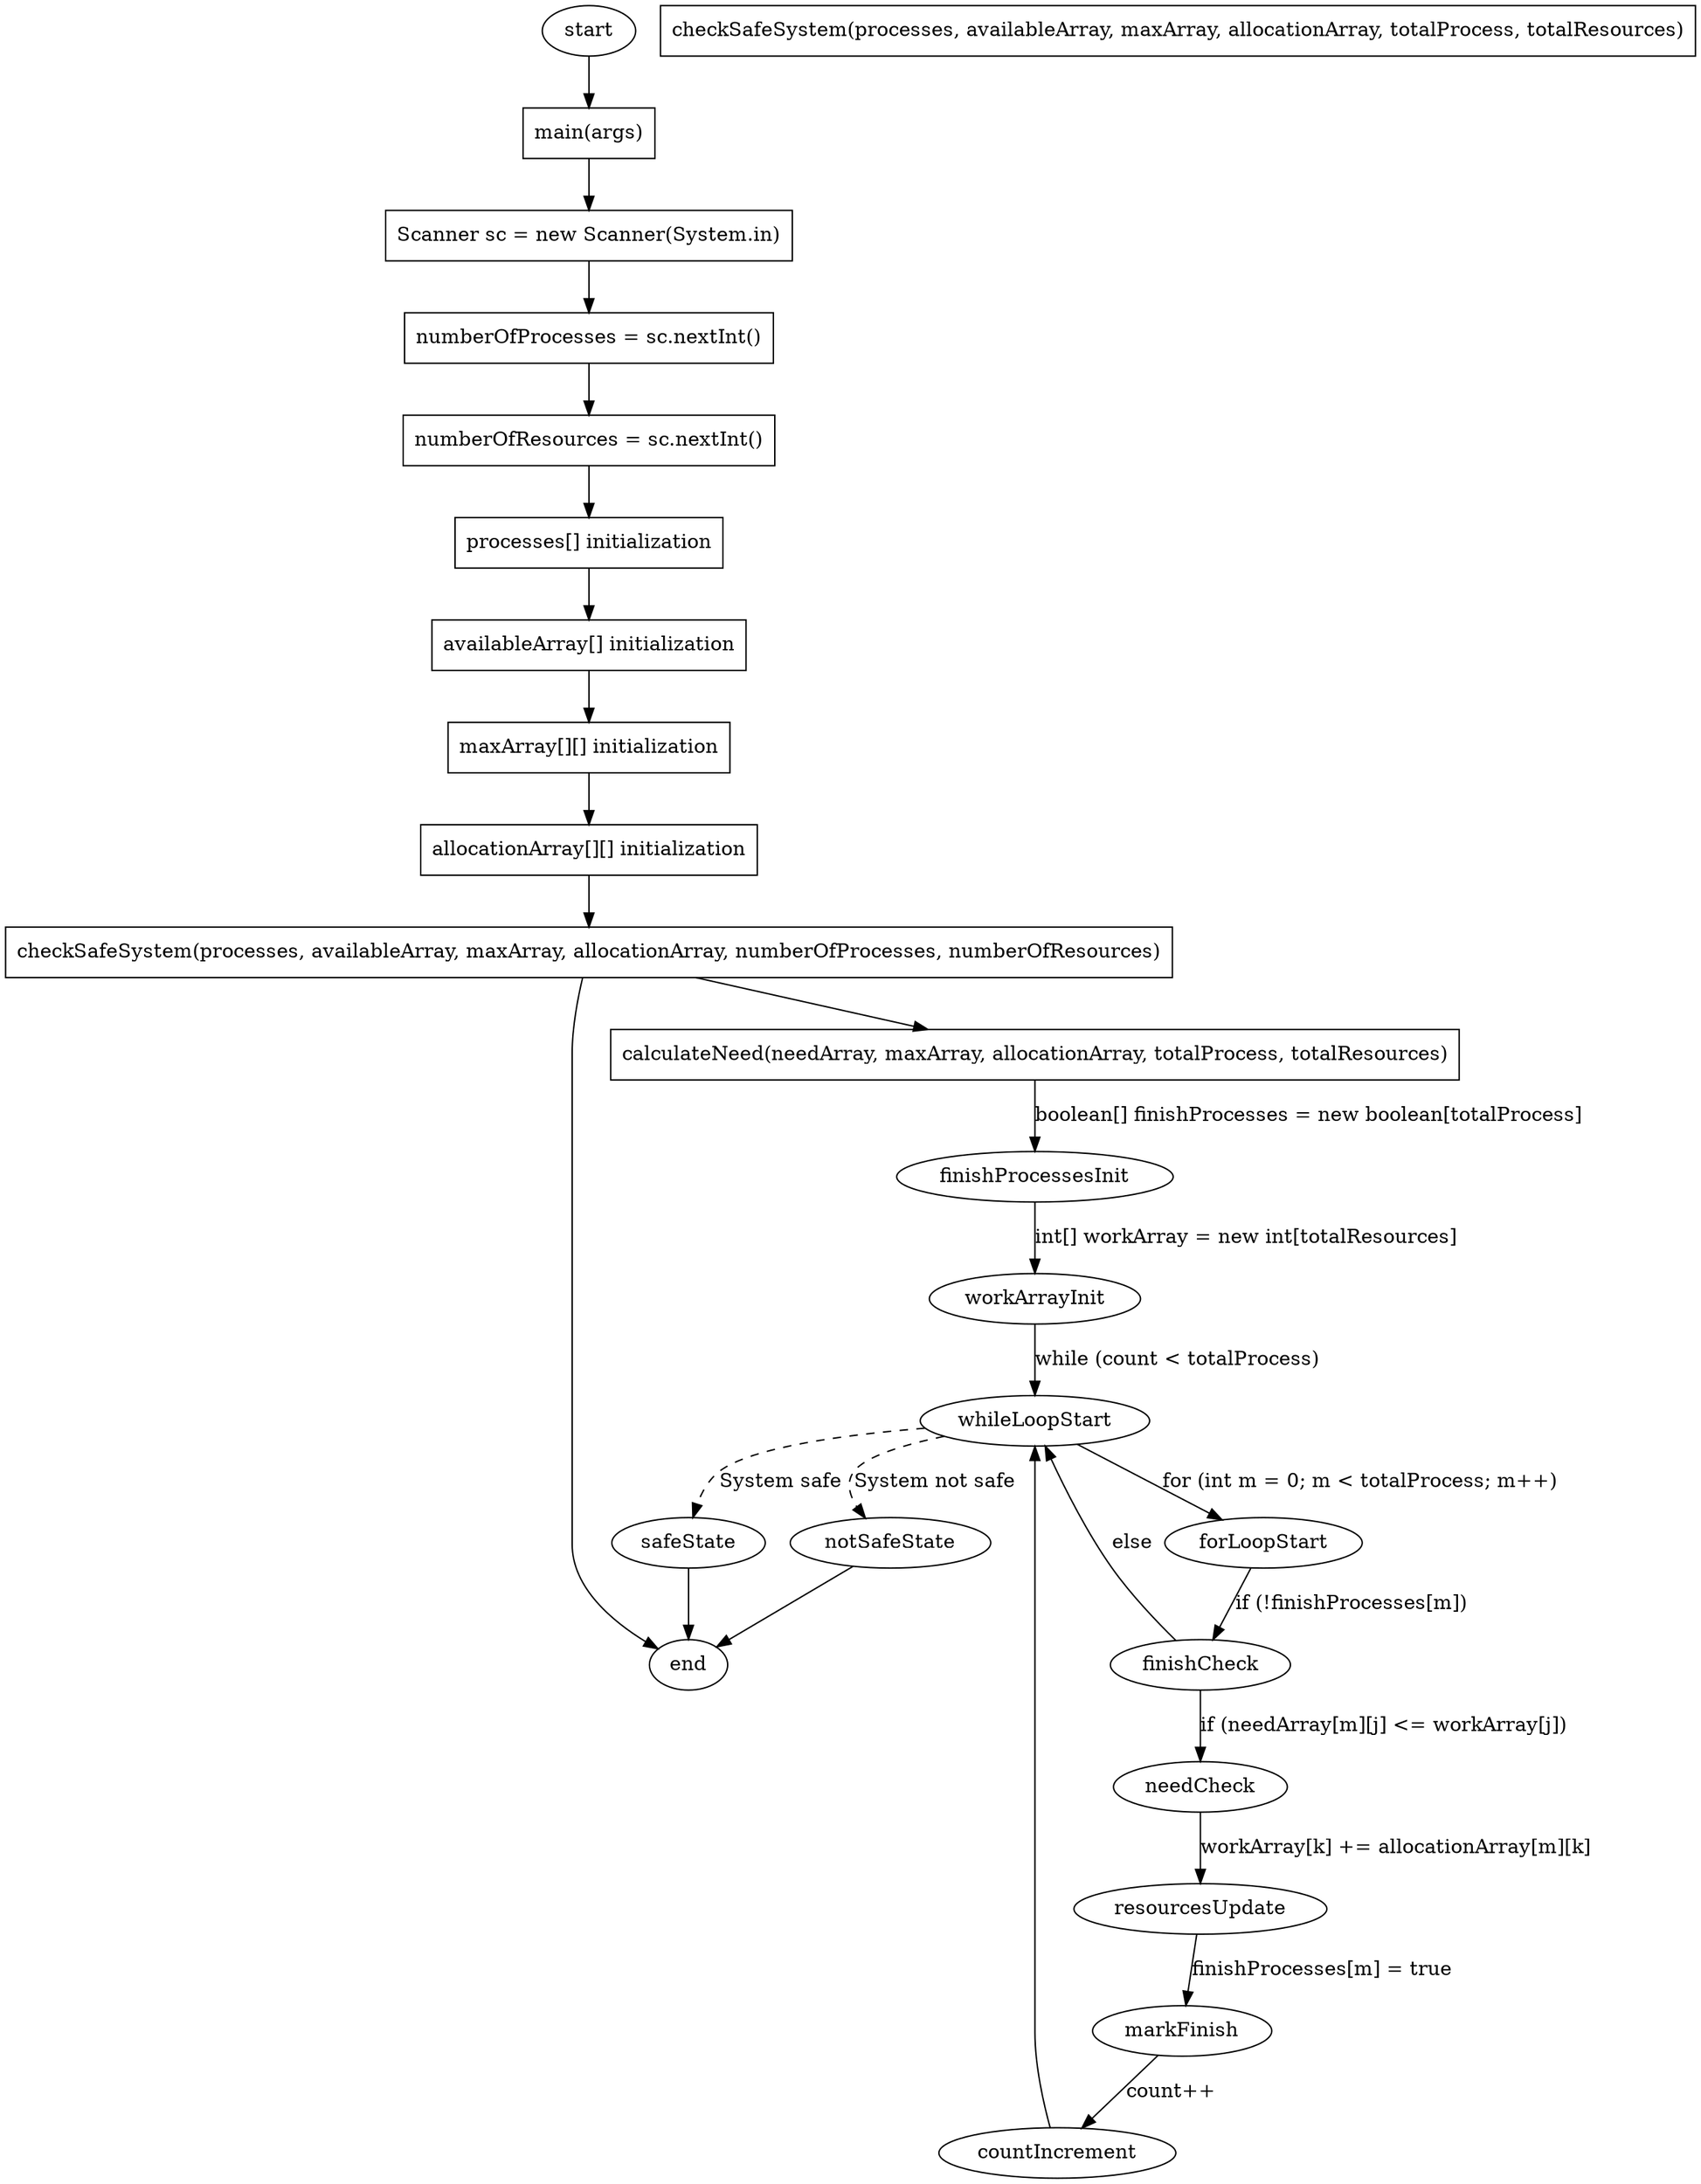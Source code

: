 digraph CFG {
    // Start Node
    start [label="start", shape="ellipse"];

    // Method Nodes
    main [label="main(args)", shape="box"];
    calculateNeed [label="calculateNeed(needArray, maxArray, allocationArray, totalProcess, totalResources)", shape="box"];
    checkSafeSystem [label="checkSafeSystem(processes, availableArray, maxArray, allocationArray, totalProcess, totalResources)", shape="box"];

    // Initializations in main
    scInit [label="Scanner sc = new Scanner(System.in)", shape="box"];
    numberOfProcessesInit [label="numberOfProcesses = sc.nextInt()", shape="box"];
    numberOfResourcesInit [label="numberOfResources = sc.nextInt()", shape="box"];
    processesInit [label="processes[] initialization", shape="box"];
    availableArrayInit [label="availableArray[] initialization", shape="box"];
    maxArrayInit [label="maxArray[][] initialization", shape="box"];
    allocationArrayInit [label="allocationArray[][] initialization", shape="box"];

    // Call checkSafeSystem
    checkSafeSystemCall [label="checkSafeSystem(processes, availableArray, maxArray, allocationArray, numberOfProcesses, numberOfResources)", shape="box"];
    
    // End Node
    end [label="end", shape="ellipse"];

    // Main flow
    start -> main;
    main -> scInit;
    scInit -> numberOfProcessesInit;
    numberOfProcessesInit -> numberOfResourcesInit;
    numberOfResourcesInit -> processesInit;
    processesInit -> availableArrayInit;
    availableArrayInit -> maxArrayInit;
    maxArrayInit -> allocationArrayInit;
    allocationArrayInit -> checkSafeSystemCall;
    checkSafeSystemCall -> end;

    // Inside checkSafeSystem
    checkSafeSystemCall -> calculateNeed;
    calculateNeed -> finishProcessesInit [label="boolean[] finishProcesses = new boolean[totalProcess]", shape="box"];
    finishProcessesInit -> workArrayInit [label="int[] workArray = new int[totalResources]", shape="box"];
    workArrayInit -> whileLoopStart [label="while (count < totalProcess)", shape="diamond"];

    whileLoopStart -> forLoopStart [label="for (int m = 0; m < totalProcess; m++)", shape="diamond"];
    forLoopStart -> finishCheck [label="if (!finishProcesses[m])", shape="diamond"];
    finishCheck -> needCheck [label="if (needArray[m][j] <= workArray[j])", shape="diamond"];
    needCheck -> resourcesUpdate [label="workArray[k] += allocationArray[m][k]", shape="box"];
    resourcesUpdate -> markFinish [label="finishProcesses[m] = true", shape="box"];
    markFinish -> countIncrement [label="count++", shape="box"];
    countIncrement -> whileLoopStart;

    finishCheck -> whileLoopStart [label="else"];

    whileLoopStart -> notSafeState [label="System not safe", shape="box", style="dashed"];
    whileLoopStart -> safeState [label="System safe", shape="box", style="dashed"];
    
    // End of checkSafeSystem
    safeState -> end;
    notSafeState -> end;
}